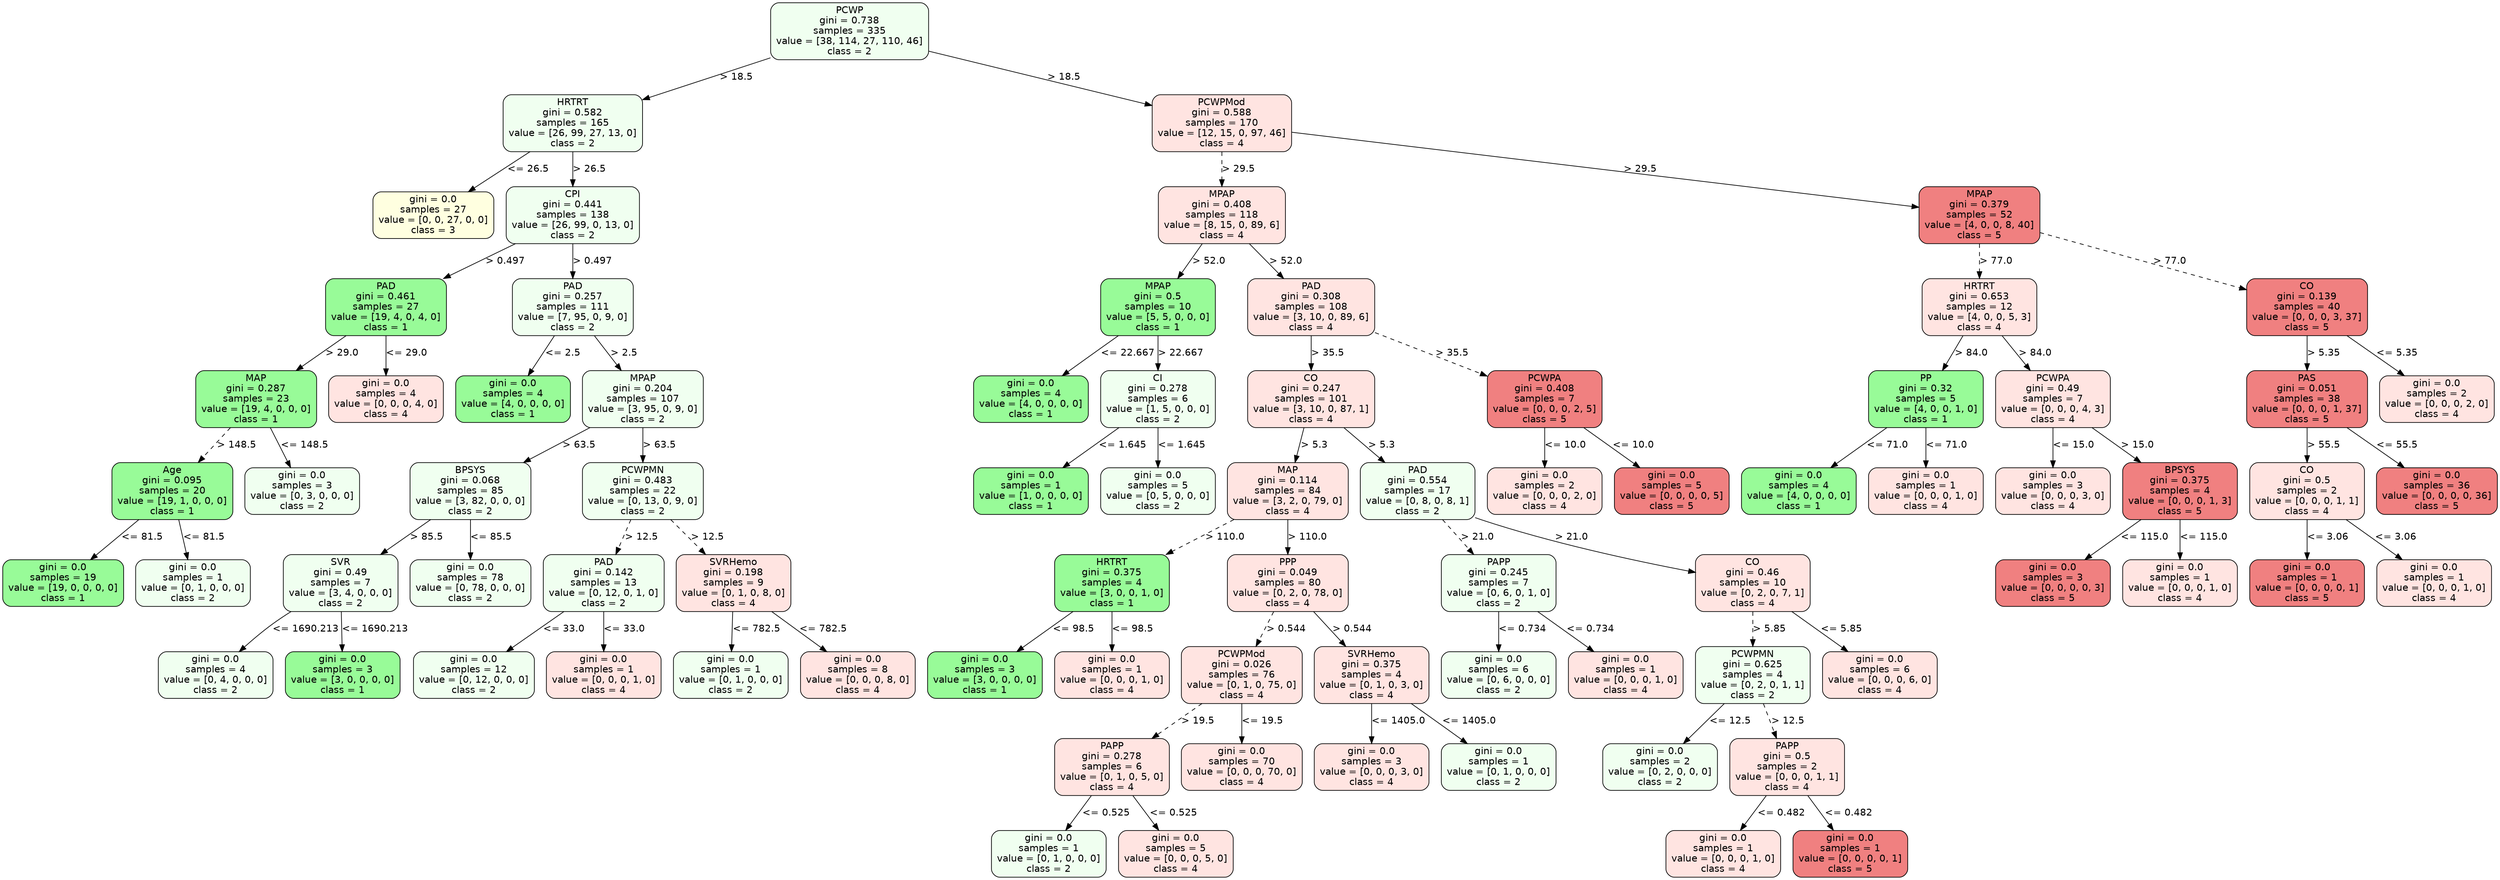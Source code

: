strict digraph Tree {
	graph [bb="0,0,3161,1274"];
	node [color=black,
		fontname=helvetica,
		label="\N",
		shape=box,
		style="filled, rounded"
	];
	edge [fontname=helvetica];
	0	[fillcolor=honeydew,
		height=1.1528,
		label="PCWP\ngini = 0.738\nsamples = 335\nvalue = [38, 114, 27, 110, 46]\nclass = 2",
		pos="1096.5,1232.5",
		width=2.6667];
	1	[fillcolor=honeydew,
		height=1.1528,
		label="HRTRT\ngini = 0.582\nsamples = 165\nvalue = [26, 99, 27, 13, 0]\nclass = 2",
		pos="697.5,1098.5",
		width=2.3611];
	0 -> 1	[label="> 18.5",
		labelangle=45,
		labeldistance=2.5,
		lp="929,1165.5",
		op=">",
		param=18.5,
		pos="e,782.58,1127.6 1000.4,1199.7 937.25,1178.8 854.96,1151.6 792.1,1130.8",
		style=solid];
	26	[fillcolor=mistyrose,
		height=1.1528,
		label="PCWPMod\ngini = 0.588\nsamples = 170\nvalue = [12, 15, 0, 97, 46]\nclass = 4",
		pos="1605.5,1098.5",
		width=2.3611];
	0 -> 26	[label="> 18.5",
		labelangle=-45,
		labeldistance=2.5,
		lp="1386,1165.5",
		op=">",
		param=18.5,
		pos="e,1520.4,1121.6 1192.5,1206.6 1283.7,1183 1419.9,1147.6 1510.7,1124.1",
		style=solid];
	2	[fillcolor=lightyellow,
		height=0.94444,
		label="gini = 0.0\nsamples = 27\nvalue = [0, 0, 27, 0, 0]\nclass = 3",
		pos="524.5,964.5",
		width=2.0417];
	1 -> 2	[label="<= 26.5",
		lp="640,1031.5",
		op="<=",
		param=26.5,
		pos="e,567.79,998.53 644.18,1056.8 622.44,1040.2 597.4,1021.1 575.86,1004.7",
		style=solid];
	3	[fillcolor=honeydew,
		height=1.1528,
		label="CPI\ngini = 0.441\nsamples = 138\nvalue = [26, 99, 0, 13, 0]\nclass = 2",
		pos="697.5,964.5",
		width=2.25];
	1 -> 3	[label="> 26.5",
		lp="717,1031.5",
		op=">",
		param=26.5,
		pos="e,697.5,1006.3 697.5,1056.8 697.5,1044 697.5,1029.7 697.5,1016.3",
		style=solid];
	4	[fillcolor=palegreen,
		height=1.1528,
		label="PAD\ngini = 0.461\nsamples = 27\nvalue = [19, 4, 0, 4, 0]\nclass = 1",
		pos="479.5,830.5",
		width=2.0417];
	3 -> 4	[label="> 0.497",
		lp="618.5,897.5",
		op=">",
		param=0.497,
		pos="e,546.64,872.15 630.61,923 606.76,908.56 579.74,892.19 555.2,877.34",
		style=solid];
	11	[fillcolor=honeydew,
		height=1.1528,
		label="PAD\ngini = 0.257\nsamples = 111\nvalue = [7, 95, 0, 9, 0]\nclass = 2",
		pos="697.5,830.5",
		width=2.0417];
	3 -> 11	[label="> 0.497",
		lp="720.5,897.5",
		op=">",
		param=0.497,
		pos="e,697.5,872.27 697.5,922.82 697.5,910.02 697.5,895.73 697.5,882.32",
		style=solid];
	5	[fillcolor=palegreen,
		height=1.1528,
		label="MAP\ngini = 0.287\nsamples = 23\nvalue = [19, 4, 0, 0, 0]\nclass = 1",
		pos="317.5,696.5",
		width=2.0417];
	4 -> 5	[label="> 29.0",
		lp="423,763.5",
		op=">",
		param=29.0,
		pos="e,367.26,738.05 429.57,788.82 412.4,774.83 393.03,759.04 375.29,744.59",
		style=solid];
	10	[fillcolor=mistyrose,
		height=0.94444,
		label="gini = 0.0\nsamples = 4\nvalue = [0, 0, 0, 4, 0]\nclass = 4",
		pos="479.5,696.5",
		width=1.9444];
	4 -> 10	[label="<= 29.0",
		lp="503,763.5",
		op="<=",
		param=29.0,
		pos="e,479.5,730.74 479.5,788.82 479.5,773.68 479.5,756.44 479.5,741.05",
		style=solid];
	6	[fillcolor=palegreen,
		height=1.1528,
		label="Age\ngini = 0.095\nsamples = 20\nvalue = [19, 1, 0, 0, 0]\nclass = 1",
		pos="194.5,562.5",
		width=2.0417];
	5 -> 6	[label="> 148.5",
		lp="283.5,629.5",
		op=">",
		param=148.5,
		pos="e,232.49,604.27 279.59,654.82 266.97,641.27 252.78,626.04 239.66,611.96",
		style=dashed];
	9	[fillcolor=honeydew,
		height=0.94444,
		label="gini = 0.0\nsamples = 3\nvalue = [0, 3, 0, 0, 0]\nclass = 2",
		pos="356.5,562.5",
		width=1.9444];
	5 -> 9	[label="<= 148.5",
		lp="366,629.5",
		op="<=",
		param=148.5,
		pos="e,346.68,596.74 329.52,654.82 334.04,639.53 339.18,622.11 343.76,606.61",
		style=solid];
	7	[fillcolor=palegreen,
		height=0.94444,
		label="gini = 0.0\nsamples = 19\nvalue = [19, 0, 0, 0, 0]\nclass = 1",
		pos="73.5,428.5",
		width=2.0417];
	6 -> 7	[label="<= 81.5",
		lp="162,495.5",
		op="<=",
		param=81.5,
		pos="e,103.97,462.74 157.21,520.82 142.53,504.8 125.7,486.45 111,470.41",
		style=solid];
	8	[fillcolor=honeydew,
		height=0.94444,
		label="gini = 0.0\nsamples = 1\nvalue = [0, 1, 0, 0, 0]\nclass = 2",
		pos="235.5,428.5",
		width=1.9444];
	6 -> 8	[label="<= 81.5",
		lp="240,495.5",
		op="<=",
		param=81.5,
		pos="e,225.17,462.74 207.14,520.82 211.88,505.53 217.3,488.11 222.11,472.61",
		style=solid];
	12	[fillcolor=palegreen,
		height=0.94444,
		label="gini = 0.0\nsamples = 4\nvalue = [4, 0, 0, 0, 0]\nclass = 1",
		pos="637.5,696.5",
		width=1.9444];
	11 -> 12	[label="<= 2.5",
		lp="689.5,763.5",
		op="<=",
		param=2.5,
		pos="e,652.61,730.74 679.01,788.82 671.99,773.39 663.99,755.78 656.89,740.17",
		style=solid];
	13	[fillcolor=honeydew,
		height=1.1528,
		label="MPAP\ngini = 0.204\nsamples = 107\nvalue = [3, 95, 0, 9, 0]\nclass = 2",
		pos="799.5,696.5",
		width=2.0417];
	11 -> 13	[label="> 2.5",
		lp="768,763.5",
		op=">",
		param=2.5,
		pos="e,767.99,738.27 728.94,788.82 739.31,775.39 750.96,760.32 761.75,746.35",
		style=solid];
	14	[fillcolor=honeydew,
		height=1.1528,
		label="BPSYS\ngini = 0.068\nsamples = 85\nvalue = [3, 82, 0, 0, 0]\nclass = 2",
		pos="595.5,562.5",
		width=2.0417];
	13 -> 14	[label="> 63.5",
		lp="724,629.5",
		op=">",
		param=63.5,
		pos="e,658.33,604.15 736.91,655 714.79,640.68 689.74,624.48 666.94,609.73",
		style=solid];
	19	[fillcolor=honeydew,
		height=1.1528,
		label="PCWPMN\ngini = 0.483\nsamples = 22\nvalue = [0, 13, 0, 9, 0]\nclass = 2",
		pos="799.5,562.5",
		width=2.0417];
	13 -> 19	[label="> 63.5",
		lp="819,629.5",
		op=">",
		param=63.5,
		pos="e,799.5,604.27 799.5,654.82 799.5,642.02 799.5,627.73 799.5,614.32",
		style=solid];
	15	[fillcolor=honeydew,
		height=1.1528,
		label="SVR\ngini = 0.49\nsamples = 7\nvalue = [3, 4, 0, 0, 0]\nclass = 2",
		pos="433.5,428.5",
		width=1.9444];
	14 -> 15	[label="> 85.5",
		lp="539,495.5",
		op=">",
		param=85.5,
		pos="e,483.26,470.05 545.57,520.82 528.4,506.83 509.03,491.04 491.29,476.59",
		style=solid];
	18	[fillcolor=honeydew,
		height=0.94444,
		label="gini = 0.0\nsamples = 78\nvalue = [0, 78, 0, 0, 0]\nclass = 2",
		pos="595.5,428.5",
		width=2.0417];
	14 -> 18	[label="<= 85.5",
		lp="619,495.5",
		op="<=",
		param=85.5,
		pos="e,595.5,462.74 595.5,520.82 595.5,505.68 595.5,488.44 595.5,473.05",
		style=solid];
	16	[fillcolor=honeydew,
		height=0.94444,
		label="gini = 0.0\nsamples = 4\nvalue = [0, 4, 0, 0, 0]\nclass = 2",
		pos="277.5,294.5",
		width=1.9444];
	15 -> 16	[label="<= 1690.213",
		lp="392,361.5",
		op="<=",
		param=1690.213,
		pos="e,309.87,328.72 375.95,386.89 368.27,381.05 360.61,374.99 353.5,369 341.29,358.72 328.61,346.94 317.18,335.87",
		style=solid];
	17	[fillcolor=palegreen,
		height=0.94444,
		label="gini = 0.0\nsamples = 3\nvalue = [3, 0, 0, 0, 0]\nclass = 1",
		pos="435.5,294.5",
		width=1.9444];
	15 -> 17	[label="<= 1690.213",
		lp="474,361.5",
		op="<=",
		param=1690.213,
		pos="e,435,328.74 434.12,386.82 434.35,371.68 434.61,354.44 434.84,339.05",
		style=solid];
	20	[fillcolor=honeydew,
		height=1.1528,
		label="PAD\ngini = 0.142\nsamples = 13\nvalue = [0, 12, 0, 1, 0]\nclass = 2",
		pos="760.5,428.5",
		width=2.0417];
	19 -> 20	[label="> 12.5",
		lp="801,495.5",
		op=">",
		param=12.5,
		pos="e,772.55,470.27 787.48,520.82 783.66,507.9 779.39,493.45 775.4,479.92",
		style=dashed];
	23	[fillcolor=mistyrose,
		height=1.1528,
		label="SVRHemo\ngini = 0.198\nsamples = 9\nvalue = [0, 1, 0, 8, 0]\nclass = 4",
		pos="922.5,428.5",
		width=1.9444];
	19 -> 23	[label="> 12.5",
		lp="885,495.5",
		op=">",
		param=12.5,
		pos="e,884.51,470.27 837.41,520.82 850.03,507.27 864.22,492.04 877.34,477.96",
		style=dashed];
	21	[fillcolor=honeydew,
		height=0.94444,
		label="gini = 0.0\nsamples = 12\nvalue = [0, 12, 0, 0, 0]\nclass = 2",
		pos="598.5,294.5",
		width=2.0417];
	20 -> 21	[label="<= 33.0",
		lp="708,361.5",
		op="<=",
		param=33.0,
		pos="e,639.04,328.53 710.57,386.82 690.3,370.3 666.97,351.29 646.86,334.9",
		style=solid];
	22	[fillcolor=mistyrose,
		height=0.94444,
		label="gini = 0.0\nsamples = 1\nvalue = [0, 0, 0, 1, 0]\nclass = 4",
		pos="760.5,294.5",
		width=1.9444];
	20 -> 22	[label="<= 33.0",
		lp="784,361.5",
		op="<=",
		param=33.0,
		pos="e,760.5,328.74 760.5,386.82 760.5,371.68 760.5,354.44 760.5,339.05",
		style=solid];
	24	[fillcolor=honeydew,
		height=0.94444,
		label="gini = 0.0\nsamples = 1\nvalue = [0, 1, 0, 0, 0]\nclass = 2",
		pos="918.5,294.5",
		width=1.9444];
	23 -> 24	[label="<= 782.5",
		lp="949,361.5",
		op="<=",
		param=782.5,
		pos="e,919.51,328.74 921.27,386.82 920.81,371.68 920.29,354.44 919.82,339.05",
		style=solid];
	25	[fillcolor=mistyrose,
		height=0.94444,
		label="gini = 0.0\nsamples = 8\nvalue = [0, 0, 0, 8, 0]\nclass = 4",
		pos="1076.5,294.5",
		width=1.9444];
	23 -> 25	[label="<= 782.5",
		lp="1032,361.5",
		op="<=",
		param=782.5,
		pos="e,1038,328.53 969.96,386.82 989.15,370.37 1011.2,351.46 1030.3,335.12",
		style=solid];
	27	[fillcolor=mistyrose,
		height=1.1528,
		label="MPAP\ngini = 0.408\nsamples = 118\nvalue = [8, 15, 0, 89, 6]\nclass = 4",
		pos="1605.5,964.5",
		width=2.1528];
	26 -> 27	[label="> 29.5",
		lp="1625,1031.5",
		op=">",
		param=29.5,
		pos="e,1605.5,1006.3 1605.5,1056.8 1605.5,1044 1605.5,1029.7 1605.5,1016.3",
		style=dashed];
	62	[fillcolor=lightcoral,
		height=1.1528,
		label="MPAP\ngini = 0.379\nsamples = 52\nvalue = [4, 0, 0, 8, 40]\nclass = 5",
		pos="2518.5,964.5",
		width=2.0417];
	26 -> 62	[label="> 29.5",
		lp="2109,1031.5",
		op=">",
		param=29.5,
		pos="e,2444.9,976.14 1690.6,1085.2 1865.1,1060 2261.5,1002.6 2434.8,977.6",
		style=solid];
	28	[fillcolor=palegreen,
		height=1.1528,
		label="MPAP\ngini = 0.5\nsamples = 10\nvalue = [5, 5, 0, 0, 0]\nclass = 1",
		pos="1495.5,830.5",
		width=1.9444];
	27 -> 28	[label="> 52.0",
		lp="1574,897.5",
		op=">",
		param=52.0,
		pos="e,1529.5,872.27 1571.6,922.82 1560.3,909.27 1547.6,894.04 1535.9,879.96",
		style=solid];
	33	[fillcolor=mistyrose,
		height=1.1528,
		label="PAD\ngini = 0.308\nsamples = 108\nvalue = [3, 10, 0, 89, 6]\nclass = 4",
		pos="1779.5,830.5",
		width=2.1528];
	27 -> 33	[label="> 52.0",
		lp="1718,897.5",
		op=">",
		param=52.0,
		pos="e,1726.1,872.05 1659.1,922.82 1677.7,908.7 1698.7,892.76 1717.9,878.2",
		style=solid];
	29	[fillcolor=palegreen,
		height=0.94444,
		label="gini = 0.0\nsamples = 4\nvalue = [4, 0, 0, 0, 0]\nclass = 1",
		pos="1337.5,696.5",
		width=1.9444];
	28 -> 29	[label="<= 22.667",
		lp="1452.5,763.5",
		op="<=",
		param=22.667,
		pos="e,1377,730.53 1446.8,788.82 1427.1,772.37 1404.5,753.46 1384.9,737.12",
		style=solid];
	30	[fillcolor=honeydew,
		height=1.1528,
		label="CI\ngini = 0.278\nsamples = 6\nvalue = [1, 5, 0, 0, 0]\nclass = 2",
		pos="1495.5,696.5",
		width=1.9444];
	28 -> 30	[label="> 22.667",
		lp="1522.5,763.5",
		op=">",
		param=22.667,
		pos="e,1495.5,738.27 1495.5,788.82 1495.5,776.02 1495.5,761.73 1495.5,748.32",
		style=solid];
	31	[fillcolor=palegreen,
		height=0.94444,
		label="gini = 0.0\nsamples = 1\nvalue = [1, 0, 0, 0, 0]\nclass = 1",
		pos="1337.5,562.5",
		width=1.9444];
	30 -> 31	[label="<= 1.645",
		lp="1449,629.5",
		op="<=",
		param=1.645,
		pos="e,1377,596.53 1446.8,654.82 1427.1,638.37 1404.5,619.46 1384.9,603.12",
		style=solid];
	32	[fillcolor=honeydew,
		height=0.94444,
		label="gini = 0.0\nsamples = 5\nvalue = [0, 5, 0, 0, 0]\nclass = 2",
		pos="1495.5,562.5",
		width=1.9444];
	30 -> 32	[label="<= 1.645",
		lp="1523,629.5",
		op="<=",
		param=1.645,
		pos="e,1495.5,596.74 1495.5,654.82 1495.5,639.68 1495.5,622.44 1495.5,607.05",
		style=solid];
	34	[fillcolor=mistyrose,
		height=1.1528,
		label="CO\ngini = 0.247\nsamples = 101\nvalue = [3, 10, 0, 87, 1]\nclass = 4",
		pos="1779.5,696.5",
		width=2.1528];
	33 -> 34	[label="> 35.5",
		lp="1799,763.5",
		op=">",
		param=35.5,
		pos="e,1779.5,738.27 1779.5,788.82 1779.5,776.02 1779.5,761.73 1779.5,748.32",
		style=solid];
	59	[fillcolor=lightcoral,
		height=1.1528,
		label="PCWPA\ngini = 0.408\nsamples = 7\nvalue = [0, 0, 0, 2, 5]\nclass = 5",
		pos="1977.5,696.5",
		width=1.9444];
	33 -> 59	[label="> 35.5",
		lp="1904,763.5",
		op=">",
		param=35.5,
		pos="e,1916.5,738.15 1840.3,789 1861.7,774.68 1886,758.48 1908.2,743.73",
		style=dashed];
	35	[fillcolor=mistyrose,
		height=1.1528,
		label="MAP\ngini = 0.114\nsamples = 84\nvalue = [3, 2, 0, 79, 0]\nclass = 4",
		pos="1657.5,562.5",
		width=2.0417];
	34 -> 35	[label="> 5.3",
		lp="1738,629.5",
		op=">",
		param=5.3,
		pos="e,1695.2,604.27 1741.9,654.82 1729.4,641.27 1715.3,626.04 1702.3,611.96",
		style=solid];
	48	[fillcolor=honeydew,
		height=1.1528,
		label="PAD\ngini = 0.554\nsamples = 17\nvalue = [0, 8, 0, 8, 1]\nclass = 2",
		pos="1819.5,562.5",
		width=1.9444];
	34 -> 48	[label="> 5.3",
		lp="1817,629.5",
		op=">",
		param=5.3,
		pos="e,1807.1,604.27 1791.8,654.82 1795.7,641.9 1800.1,627.45 1804.2,613.92",
		style=solid];
	36	[fillcolor=palegreen,
		height=1.1528,
		label="HRTRT\ngini = 0.375\nsamples = 4\nvalue = [3, 0, 0, 1, 0]\nclass = 1",
		pos="1392.5,428.5",
		width=1.9444];
	35 -> 36	[label="> 110.0",
		lp="1556.5,495.5",
		op=">",
		param=110.0,
		pos="e,1462.7,464.48 1583.7,524.73 1549,507.43 1507.5,486.78 1472.1,469.14",
		style=dashed];
	39	[fillcolor=mistyrose,
		height=1.1528,
		label="PPP\ngini = 0.049\nsamples = 80\nvalue = [0, 2, 0, 78, 0]\nclass = 4",
		pos="1657.5,428.5",
		width=2.0417];
	35 -> 39	[label="> 110.0",
		lp="1680.5,495.5",
		op=">",
		param=110.0,
		pos="e,1657.5,470.27 1657.5,520.82 1657.5,508.02 1657.5,493.73 1657.5,480.32",
		style=solid];
	37	[fillcolor=palegreen,
		height=0.94444,
		label="gini = 0.0\nsamples = 3\nvalue = [3, 0, 0, 0, 0]\nclass = 1",
		pos="1234.5,294.5",
		width=1.9444];
	36 -> 37	[label="<= 98.5",
		lp="1342,361.5",
		op="<=",
		param=98.5,
		pos="e,1274,328.53 1343.8,386.82 1324.1,370.37 1301.5,351.46 1281.9,335.12",
		style=solid];
	38	[fillcolor=mistyrose,
		height=0.94444,
		label="gini = 0.0\nsamples = 1\nvalue = [0, 0, 0, 1, 0]\nclass = 4",
		pos="1392.5,294.5",
		width=1.9444];
	36 -> 38	[label="<= 98.5",
		lp="1416,361.5",
		op="<=",
		param=98.5,
		pos="e,1392.5,328.74 1392.5,386.82 1392.5,371.68 1392.5,354.44 1392.5,339.05",
		style=solid];
	40	[fillcolor=mistyrose,
		height=1.1528,
		label="PCWPMod\ngini = 0.026\nsamples = 76\nvalue = [0, 1, 0, 75, 0]\nclass = 4",
		pos="1554.5,294.5",
		width=2.0417];
	39 -> 40	[label="> 0.544",
		lp="1632.5,361.5",
		op=">",
		param=0.544,
		pos="e,1586.3,336.27 1625.8,386.82 1615.3,373.39 1603.5,358.32 1592.6,344.35",
		style=dashed];
	45	[fillcolor=mistyrose,
		height=1.1528,
		label="SVRHemo\ngini = 0.375\nsamples = 4\nvalue = [0, 1, 0, 3, 0]\nclass = 4",
		pos="1716.5,294.5",
		width=1.9444];
	39 -> 45	[label="> 0.544",
		lp="1712.5,361.5",
		op=">",
		param=0.544,
		pos="e,1698.3,336.27 1675.7,386.82 1681.5,373.77 1688,359.17 1694.1,345.53",
		style=solid];
	41	[fillcolor=mistyrose,
		height=1.1528,
		label="PAPP\ngini = 0.278\nsamples = 6\nvalue = [0, 1, 0, 5, 0]\nclass = 4",
		pos="1392.5,160.5",
		width=1.9444];
	40 -> 41	[label="> 19.5",
		lp="1498,227.5",
		op=">",
		param=19.5,
		pos="e,1442.3,202.05 1504.6,252.82 1487.4,238.83 1468,223.04 1450.3,208.59",
		style=dashed];
	44	[fillcolor=mistyrose,
		height=0.94444,
		label="gini = 0.0\nsamples = 70\nvalue = [0, 0, 0, 70, 0]\nclass = 4",
		pos="1554.5,160.5",
		width=2.0417];
	40 -> 44	[label="<= 19.5",
		lp="1578,227.5",
		op="<=",
		param=19.5,
		pos="e,1554.5,194.74 1554.5,252.82 1554.5,237.68 1554.5,220.44 1554.5,205.05",
		style=solid];
	42	[fillcolor=honeydew,
		height=0.94444,
		label="gini = 0.0\nsamples = 1\nvalue = [0, 1, 0, 0, 0]\nclass = 2",
		pos="1313.5,34",
		width=1.9444];
	41 -> 42	[label="<= 0.525",
		lp="1383,93.5",
		op="<=",
		param=0.525,
		pos="e,1334.7,68.379 1366.6,118.73 1358.1,105.35 1348.7,90.465 1340.1,76.995",
		style=solid];
	43	[fillcolor=mistyrose,
		height=0.94444,
		label="gini = 0.0\nsamples = 5\nvalue = [0, 0, 0, 5, 0]\nclass = 4",
		pos="1471.5,34",
		width=1.9444];
	41 -> 43	[label="<= 0.525",
		lp="1467,93.5",
		op="<=",
		param=0.525,
		pos="e,1450.3,68.379 1418.4,118.73 1426.9,105.35 1436.3,90.465 1444.9,76.995",
		style=solid];
	46	[fillcolor=mistyrose,
		height=0.94444,
		label="gini = 0.0\nsamples = 3\nvalue = [0, 0, 0, 3, 0]\nclass = 4",
		pos="1716.5,160.5",
		width=1.9444];
	45 -> 46	[label="<= 1405.0",
		lp="1747.5,227.5",
		op="<=",
		param=1405.0,
		pos="e,1716.5,194.74 1716.5,252.82 1716.5,237.68 1716.5,220.44 1716.5,205.05",
		style=solid];
	47	[fillcolor=honeydew,
		height=0.94444,
		label="gini = 0.0\nsamples = 1\nvalue = [0, 1, 0, 0, 0]\nclass = 2",
		pos="1874.5,160.5",
		width=1.9444];
	45 -> 47	[label="<= 1405.0",
		lp="1831.5,227.5",
		op="<=",
		param=1405.0,
		pos="e,1835,194.53 1765.2,252.82 1784.9,236.37 1807.5,217.46 1827.1,201.12",
		style=solid];
	49	[fillcolor=honeydew,
		height=1.1528,
		label="PAPP\ngini = 0.245\nsamples = 7\nvalue = [0, 6, 0, 1, 0]\nclass = 2",
		pos="1874.5,428.5",
		width=1.9444];
	48 -> 49	[label="> 21.0",
		lp="1869,495.5",
		op=">",
		param=21.0,
		pos="e,1857.5,470.27 1836.5,520.82 1841.9,507.77 1848,493.17 1853.7,479.53",
		style=dashed];
	52	[fillcolor=mistyrose,
		height=1.1528,
		label="CO\ngini = 0.46\nsamples = 10\nvalue = [0, 2, 0, 7, 1]\nclass = 4",
		pos="2190.5,428.5",
		width=1.9444];
	48 -> 52	[label="> 21.0",
		lp="2005,495.5",
		op=">",
		param=21.0,
		pos="e,2120.3,447.87 1889.9,524.68 1892.8,523.4 1895.6,522.17 1898.5,521 1968.6,492.3 2051.2,467.19 2110.6,450.57",
		style=solid];
	50	[fillcolor=honeydew,
		height=0.94444,
		label="gini = 0.0\nsamples = 6\nvalue = [0, 6, 0, 0, 0]\nclass = 2",
		pos="1874.5,294.5",
		width=1.9444];
	49 -> 50	[label="<= 0.734",
		lp="1902,361.5",
		op="<=",
		param=0.734,
		pos="e,1874.5,328.74 1874.5,386.82 1874.5,371.68 1874.5,354.44 1874.5,339.05",
		style=solid];
	51	[fillcolor=mistyrose,
		height=0.94444,
		label="gini = 0.0\nsamples = 1\nvalue = [0, 0, 0, 1, 0]\nclass = 4",
		pos="2032.5,294.5",
		width=1.9444];
	49 -> 51	[label="<= 0.734",
		lp="1986,361.5",
		op="<=",
		param=0.734,
		pos="e,1993,328.53 1923.2,386.82 1942.9,370.37 1965.5,351.46 1985.1,335.12",
		style=solid];
	53	[fillcolor=honeydew,
		height=1.1528,
		label="PCWPMN\ngini = 0.625\nsamples = 4\nvalue = [0, 2, 0, 1, 1]\nclass = 2",
		pos="2190.5,294.5",
		width=1.9444];
	52 -> 53	[label="> 5.85",
		lp="2210,361.5",
		op=">",
		param=5.85,
		pos="e,2190.5,336.27 2190.5,386.82 2190.5,374.02 2190.5,359.73 2190.5,346.32",
		style=dashed];
	58	[fillcolor=mistyrose,
		height=0.94444,
		label="gini = 0.0\nsamples = 6\nvalue = [0, 0, 0, 6, 0]\nclass = 4",
		pos="2348.5,294.5",
		width=1.9444];
	52 -> 58	[label="<= 5.85",
		lp="2298,361.5",
		op="<=",
		param=5.85,
		pos="e,2309,328.53 2239.2,386.82 2258.9,370.37 2281.5,351.46 2301.1,335.12",
		style=solid];
	54	[fillcolor=honeydew,
		height=0.94444,
		label="gini = 0.0\nsamples = 2\nvalue = [0, 2, 0, 0, 0]\nclass = 2",
		pos="2076.5,160.5",
		width=1.9444];
	53 -> 54	[label="<= 12.5",
		lp="2161,227.5",
		op="<=",
		param=12.5,
		pos="e,2105.2,194.74 2155.4,252.82 2141.5,236.8 2125.7,218.45 2111.8,202.41",
		style=solid];
	55	[fillcolor=mistyrose,
		height=1.1528,
		label="PAPP\ngini = 0.5\nsamples = 2\nvalue = [0, 0, 0, 1, 1]\nclass = 4",
		pos="2234.5,160.5",
		width=1.9444];
	53 -> 55	[label="> 12.5",
		lp="2234,227.5",
		op=">",
		param=12.5,
		pos="e,2220.9,202.27 2204.1,252.82 2208.4,239.9 2213.2,225.45 2217.7,211.92",
		style=dashed];
	56	[fillcolor=mistyrose,
		height=0.94444,
		label="gini = 0.0\nsamples = 1\nvalue = [0, 0, 0, 1, 0]\nclass = 4",
		pos="2155.5,34",
		width=1.9444];
	55 -> 56	[label="<= 0.482",
		lp="2225,93.5",
		op="<=",
		param=0.482,
		pos="e,2176.7,68.379 2208.6,118.73 2200.1,105.35 2190.7,90.465 2182.1,76.995",
		style=solid];
	57	[fillcolor=lightcoral,
		height=0.94444,
		label="gini = 0.0\nsamples = 1\nvalue = [0, 0, 0, 0, 1]\nclass = 5",
		pos="2313.5,34",
		width=1.9444];
	55 -> 57	[label="<= 0.482",
		lp="2309,93.5",
		op="<=",
		param=0.482,
		pos="e,2292.3,68.379 2260.4,118.73 2268.9,105.35 2278.3,90.465 2286.9,76.995",
		style=solid];
	60	[fillcolor=mistyrose,
		height=0.94444,
		label="gini = 0.0\nsamples = 2\nvalue = [0, 0, 0, 2, 0]\nclass = 4",
		pos="1977.5,562.5",
		width=1.9444];
	59 -> 60	[label="<= 10.0",
		lp="2001,629.5",
		op="<=",
		param=10.0,
		pos="e,1977.5,596.74 1977.5,654.82 1977.5,639.68 1977.5,622.44 1977.5,607.05",
		style=solid];
	61	[fillcolor=lightcoral,
		height=0.94444,
		label="gini = 0.0\nsamples = 5\nvalue = [0, 0, 0, 0, 5]\nclass = 5",
		pos="2135.5,562.5",
		width=1.9444];
	59 -> 61	[label="<= 10.0",
		lp="2085,629.5",
		op="<=",
		param=10.0,
		pos="e,2096,596.53 2026.2,654.82 2045.9,638.37 2068.5,619.46 2088.1,603.12",
		style=solid];
	63	[fillcolor=mistyrose,
		height=1.1528,
		label="HRTRT\ngini = 0.653\nsamples = 12\nvalue = [4, 0, 0, 5, 3]\nclass = 4",
		pos="2518.5,830.5",
		width=1.9444];
	62 -> 63	[label="> 77.0",
		lp="2538,897.5",
		op=">",
		param=77.0,
		pos="e,2518.5,872.27 2518.5,922.82 2518.5,910.02 2518.5,895.73 2518.5,882.32",
		style=dashed];
	72	[fillcolor=lightcoral,
		height=1.1528,
		label="CO\ngini = 0.139\nsamples = 40\nvalue = [0, 0, 0, 3, 37]\nclass = 5",
		pos="2925.5,830.5",
		width=2.0417];
	62 -> 72	[label="> 77.0",
		lp="2754,897.5",
		op=">",
		param=77.0,
		pos="e,2851.7,855.45 2592.2,939.6 2662.6,916.77 2768.5,882.42 2842,858.59",
		style=dashed];
	64	[fillcolor=palegreen,
		height=1.1528,
		label="PP\ngini = 0.32\nsamples = 5\nvalue = [4, 0, 0, 1, 0]\nclass = 1",
		pos="2451.5,696.5",
		width=1.9444];
	63 -> 64	[label="> 84.0",
		lp="2507,763.5",
		op=">",
		param=84.0,
		pos="e,2472.2,738.27 2497.9,788.82 2491.2,775.77 2483.8,761.17 2476.9,747.53",
		style=solid];
	67	[fillcolor=mistyrose,
		height=1.1528,
		label="PCWPA\ngini = 0.49\nsamples = 7\nvalue = [0, 0, 0, 4, 3]\nclass = 4",
		pos="2609.5,696.5",
		width=1.9444];
	63 -> 67	[label="> 84.0",
		lp="2587,763.5",
		op=">",
		param=84.0,
		pos="e,2581.4,738.27 2546.5,788.82 2555.7,775.52 2566,760.6 2575.6,746.74",
		style=solid];
	65	[fillcolor=palegreen,
		height=0.94444,
		label="gini = 0.0\nsamples = 4\nvalue = [4, 0, 0, 0, 0]\nclass = 1",
		pos="2293.5,562.5",
		width=1.9444];
	64 -> 65	[label="<= 71.0",
		lp="2401,629.5",
		op="<=",
		param=71.0,
		pos="e,2333,596.53 2402.8,654.82 2383.1,638.37 2360.5,619.46 2340.9,603.12",
		style=solid];
	66	[fillcolor=mistyrose,
		height=0.94444,
		label="gini = 0.0\nsamples = 1\nvalue = [0, 0, 0, 1, 0]\nclass = 4",
		pos="2451.5,562.5",
		width=1.9444];
	64 -> 66	[label="<= 71.0",
		lp="2475,629.5",
		op="<=",
		param=71.0,
		pos="e,2451.5,596.74 2451.5,654.82 2451.5,639.68 2451.5,622.44 2451.5,607.05",
		style=solid];
	68	[fillcolor=mistyrose,
		height=0.94444,
		label="gini = 0.0\nsamples = 3\nvalue = [0, 0, 0, 3, 0]\nclass = 4",
		pos="2609.5,562.5",
		width=1.9444];
	67 -> 68	[label="<= 15.0",
		lp="2633,629.5",
		op="<=",
		param=15.0,
		pos="e,2609.5,596.74 2609.5,654.82 2609.5,639.68 2609.5,622.44 2609.5,607.05",
		style=solid];
	69	[fillcolor=lightcoral,
		height=1.1528,
		label="BPSYS\ngini = 0.375\nsamples = 4\nvalue = [0, 0, 0, 1, 3]\nclass = 5",
		pos="2767.5,562.5",
		width=1.9444];
	67 -> 69	[label="> 15.0",
		lp="2713,629.5",
		op=">",
		param=15.0,
		pos="e,2719,604.05 2658.2,654.82 2674.9,640.83 2693.8,625.04 2711.1,610.59",
		style=solid];
	70	[fillcolor=lightcoral,
		height=0.94444,
		label="gini = 0.0\nsamples = 3\nvalue = [0, 0, 0, 0, 3]\nclass = 5",
		pos="2609.5,428.5",
		width=1.9444];
	69 -> 70	[label="<= 115.0",
		lp="2721,495.5",
		op="<=",
		param=115.0,
		pos="e,2649,462.53 2718.8,520.82 2699.1,504.37 2676.5,485.46 2656.9,469.12",
		style=solid];
	71	[fillcolor=mistyrose,
		height=0.94444,
		label="gini = 0.0\nsamples = 1\nvalue = [0, 0, 0, 1, 0]\nclass = 4",
		pos="2767.5,428.5",
		width=1.9444];
	69 -> 71	[label="<= 115.0",
		lp="2795,495.5",
		op="<=",
		param=115.0,
		pos="e,2767.5,462.74 2767.5,520.82 2767.5,505.68 2767.5,488.44 2767.5,473.05",
		style=solid];
	73	[fillcolor=lightcoral,
		height=1.1528,
		label="PAS\ngini = 0.051\nsamples = 38\nvalue = [0, 0, 0, 1, 37]\nclass = 5",
		pos="2925.5,696.5",
		width=2.0417];
	72 -> 73	[label="> 5.35",
		lp="2945,763.5",
		op=">",
		param=5.35,
		pos="e,2925.5,738.27 2925.5,788.82 2925.5,776.02 2925.5,761.73 2925.5,748.32",
		style=solid];
	78	[fillcolor=mistyrose,
		height=0.94444,
		label="gini = 0.0\nsamples = 2\nvalue = [0, 0, 0, 2, 0]\nclass = 4",
		pos="3087.5,696.5",
		width=1.9444];
	72 -> 78	[label="<= 5.35",
		lp="3035,763.5",
		op="<=",
		param=5.35,
		pos="e,3047,730.53 2975.4,788.82 2995.7,772.3 3019,753.29 3039.1,736.9",
		style=solid];
	74	[fillcolor=mistyrose,
		height=1.1528,
		label="CO\ngini = 0.5\nsamples = 2\nvalue = [0, 0, 0, 1, 1]\nclass = 4",
		pos="2925.5,562.5",
		width=1.9444];
	73 -> 74	[label="> 55.5",
		lp="2945,629.5",
		op=">",
		param=55.5,
		pos="e,2925.5,604.27 2925.5,654.82 2925.5,642.02 2925.5,627.73 2925.5,614.32",
		style=solid];
	77	[fillcolor=lightcoral,
		height=0.94444,
		label="gini = 0.0\nsamples = 36\nvalue = [0, 0, 0, 0, 36]\nclass = 5",
		pos="3087.5,562.5",
		width=2.0417];
	73 -> 77	[label="<= 55.5",
		lp="3035,629.5",
		op="<=",
		param=55.5,
		pos="e,3047,596.53 2975.4,654.82 2995.7,638.3 3019,619.29 3039.1,602.9",
		style=solid];
	75	[fillcolor=lightcoral,
		height=0.94444,
		label="gini = 0.0\nsamples = 1\nvalue = [0, 0, 0, 0, 1]\nclass = 5",
		pos="2925.5,428.5",
		width=1.9444];
	74 -> 75	[label="<= 3.06",
		lp="2949,495.5",
		op="<=",
		param=3.06,
		pos="e,2925.5,462.74 2925.5,520.82 2925.5,505.68 2925.5,488.44 2925.5,473.05",
		style=solid];
	76	[fillcolor=mistyrose,
		height=0.94444,
		label="gini = 0.0\nsamples = 1\nvalue = [0, 0, 0, 1, 0]\nclass = 4",
		pos="3083.5,428.5",
		width=1.9444];
	74 -> 76	[label="<= 3.06",
		lp="3033,495.5",
		op="<=",
		param=3.06,
		pos="e,3044,462.53 2974.2,520.82 2993.9,504.37 3016.5,485.46 3036.1,469.12",
		style=solid];
}
